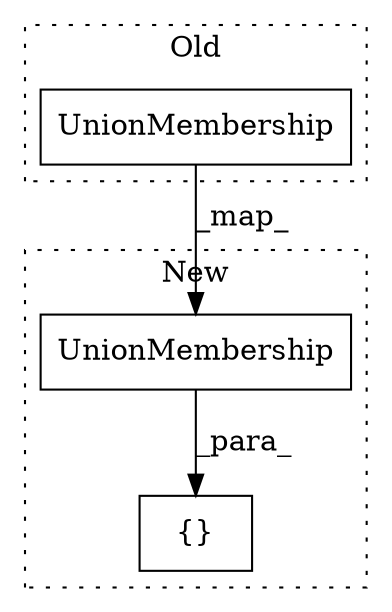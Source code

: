 digraph G {
subgraph cluster0 {
1 [label="UnionMembership" a="32" s="4530,4600" l="16,1" shape="box"];
label = "Old";
style="dotted";
}
subgraph cluster1 {
2 [label="UnionMembership" a="32" s="4593,4663" l="16,1" shape="box"];
3 [label="{}" a="4" s="4512,4695" l="1,1" shape="box"];
label = "New";
style="dotted";
}
1 -> 2 [label="_map_"];
2 -> 3 [label="_para_"];
}